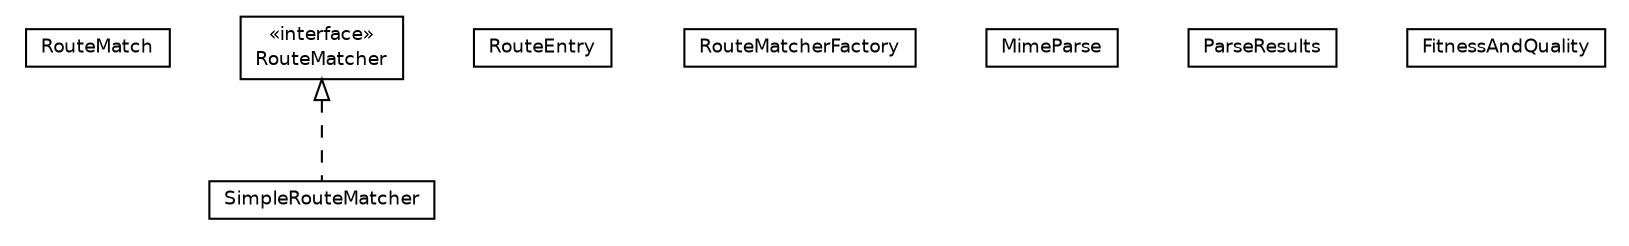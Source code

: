 #!/usr/local/bin/dot
#
# Class diagram 
# Generated by UMLGraph version R5_6-24-gf6e263 (http://www.umlgraph.org/)
#

digraph G {
	edge [fontname="Helvetica",fontsize=10,labelfontname="Helvetica",labelfontsize=10];
	node [fontname="Helvetica",fontsize=10,shape=plaintext];
	nodesep=0.25;
	ranksep=0.5;
	// sabina.route.RouteMatch
	c120 [label=<<table title="sabina.route.RouteMatch" border="0" cellborder="1" cellspacing="0" cellpadding="2" port="p" href="./RouteMatch.html">
		<tr><td><table border="0" cellspacing="0" cellpadding="1">
<tr><td align="center" balign="center"> RouteMatch </td></tr>
		</table></td></tr>
		</table>>, URL="./RouteMatch.html", fontname="Helvetica", fontcolor="black", fontsize=9.0];
	// sabina.route.RouteMatcher
	c121 [label=<<table title="sabina.route.RouteMatcher" border="0" cellborder="1" cellspacing="0" cellpadding="2" port="p" href="./RouteMatcher.html">
		<tr><td><table border="0" cellspacing="0" cellpadding="1">
<tr><td align="center" balign="center"> &#171;interface&#187; </td></tr>
<tr><td align="center" balign="center"> RouteMatcher </td></tr>
		</table></td></tr>
		</table>>, URL="./RouteMatcher.html", fontname="Helvetica", fontcolor="black", fontsize=9.0];
	// sabina.route.RouteEntry
	c122 [label=<<table title="sabina.route.RouteEntry" border="0" cellborder="1" cellspacing="0" cellpadding="2" port="p" href="./RouteEntry.html">
		<tr><td><table border="0" cellspacing="0" cellpadding="1">
<tr><td align="center" balign="center"> RouteEntry </td></tr>
		</table></td></tr>
		</table>>, URL="./RouteEntry.html", fontname="Helvetica", fontcolor="black", fontsize=9.0];
	// sabina.route.RouteMatcherFactory
	c123 [label=<<table title="sabina.route.RouteMatcherFactory" border="0" cellborder="1" cellspacing="0" cellpadding="2" port="p" href="./RouteMatcherFactory.html">
		<tr><td><table border="0" cellspacing="0" cellpadding="1">
<tr><td align="center" balign="center"> RouteMatcherFactory </td></tr>
		</table></td></tr>
		</table>>, URL="./RouteMatcherFactory.html", fontname="Helvetica", fontcolor="black", fontsize=9.0];
	// sabina.route.SimpleRouteMatcher
	c124 [label=<<table title="sabina.route.SimpleRouteMatcher" border="0" cellborder="1" cellspacing="0" cellpadding="2" port="p" href="./SimpleRouteMatcher.html">
		<tr><td><table border="0" cellspacing="0" cellpadding="1">
<tr><td align="center" balign="center"> SimpleRouteMatcher </td></tr>
		</table></td></tr>
		</table>>, URL="./SimpleRouteMatcher.html", fontname="Helvetica", fontcolor="black", fontsize=9.0];
	// sabina.route.MimeParse
	c125 [label=<<table title="sabina.route.MimeParse" border="0" cellborder="1" cellspacing="0" cellpadding="2" port="p" href="./MimeParse.html">
		<tr><td><table border="0" cellspacing="0" cellpadding="1">
<tr><td align="center" balign="center"> MimeParse </td></tr>
		</table></td></tr>
		</table>>, URL="./MimeParse.html", fontname="Helvetica", fontcolor="black", fontsize=9.0];
	// sabina.route.MimeParse.ParseResults
	c126 [label=<<table title="sabina.route.MimeParse.ParseResults" border="0" cellborder="1" cellspacing="0" cellpadding="2" port="p" href="./MimeParse.ParseResults.html">
		<tr><td><table border="0" cellspacing="0" cellpadding="1">
<tr><td align="center" balign="center"> ParseResults </td></tr>
		</table></td></tr>
		</table>>, URL="./MimeParse.ParseResults.html", fontname="Helvetica", fontcolor="black", fontsize=9.0];
	// sabina.route.MimeParse.FitnessAndQuality
	c127 [label=<<table title="sabina.route.MimeParse.FitnessAndQuality" border="0" cellborder="1" cellspacing="0" cellpadding="2" port="p" href="./MimeParse.FitnessAndQuality.html">
		<tr><td><table border="0" cellspacing="0" cellpadding="1">
<tr><td align="center" balign="center"> FitnessAndQuality </td></tr>
		</table></td></tr>
		</table>>, URL="./MimeParse.FitnessAndQuality.html", fontname="Helvetica", fontcolor="black", fontsize=9.0];
	//sabina.route.SimpleRouteMatcher implements sabina.route.RouteMatcher
	c121:p -> c124:p [dir=back,arrowtail=empty,style=dashed];
}

